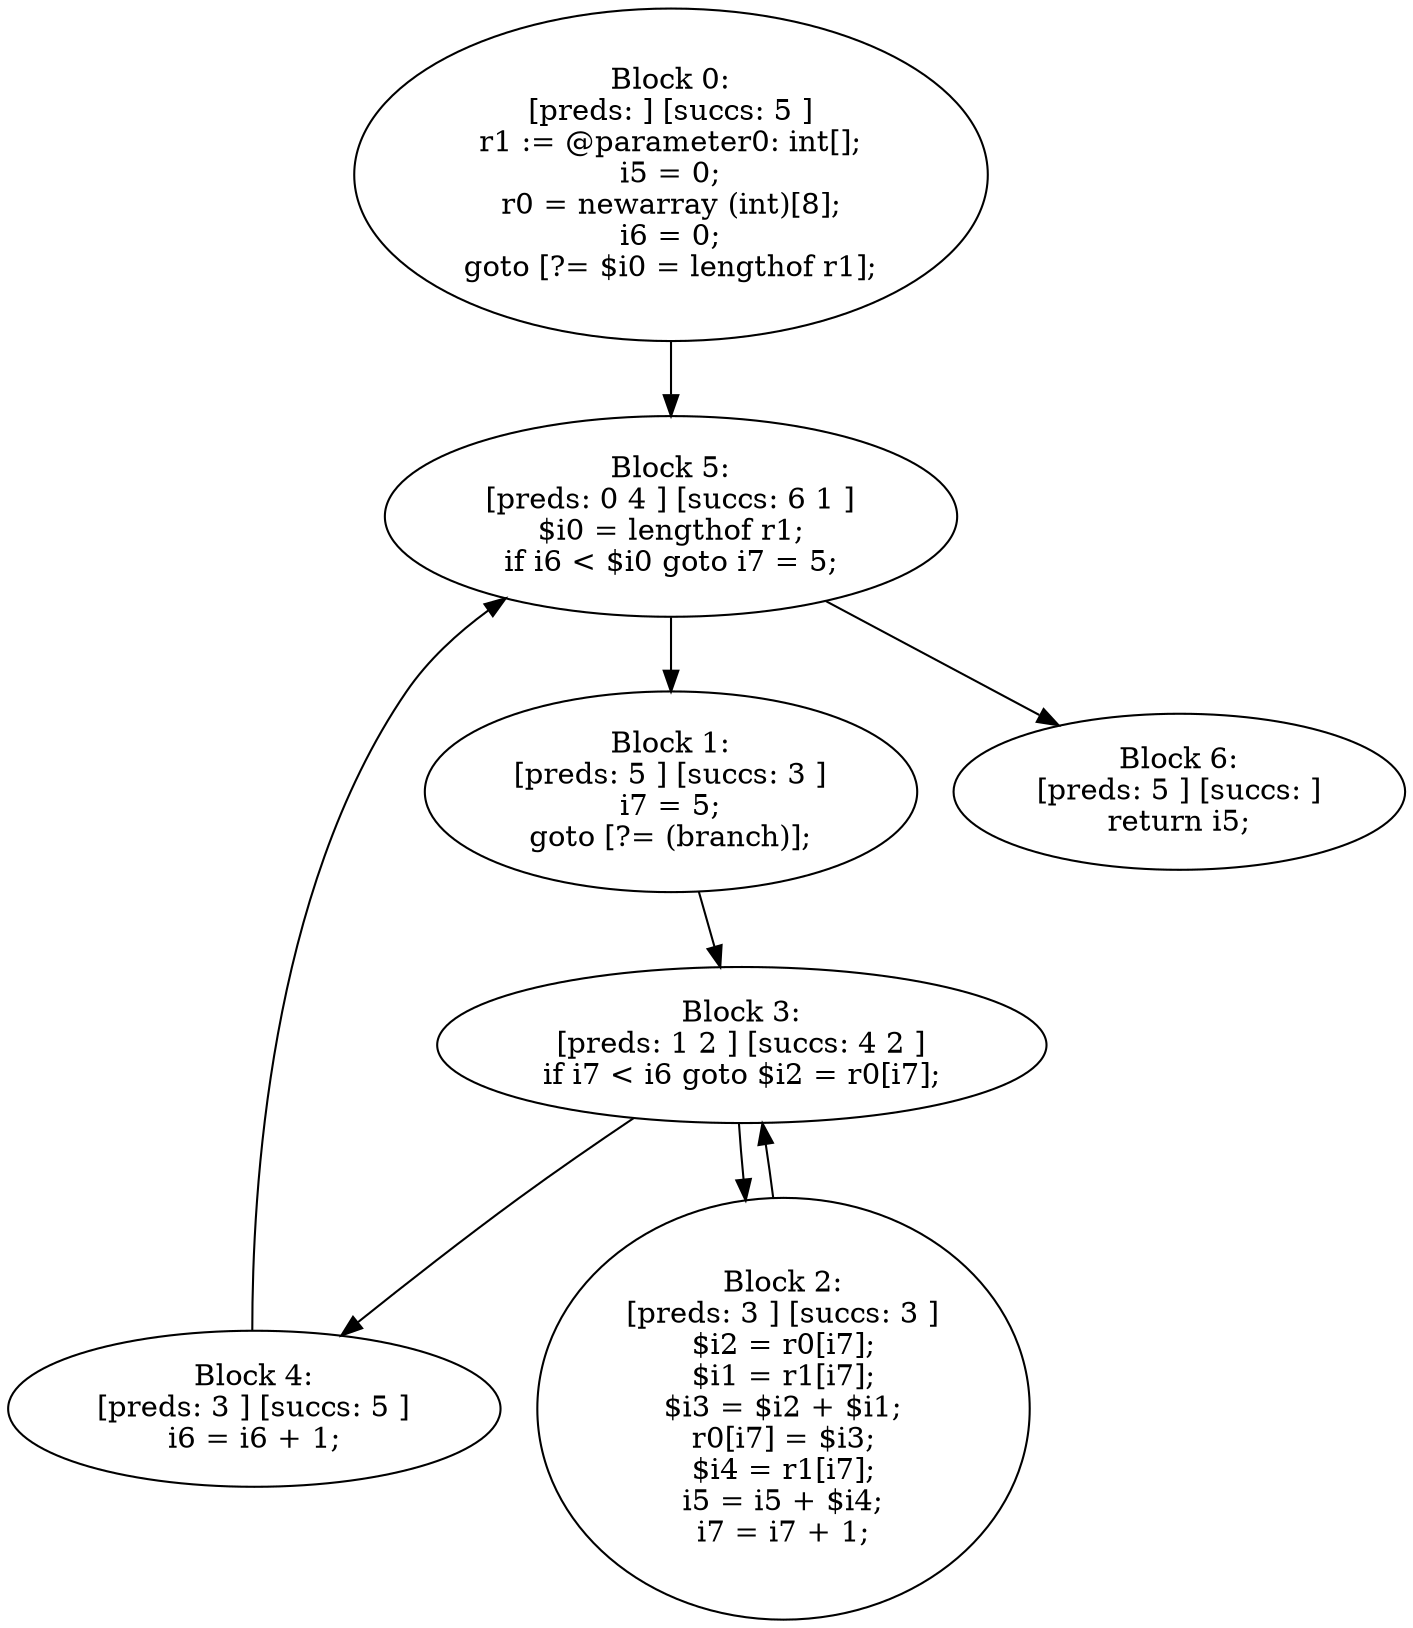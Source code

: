 digraph "unitGraph" {
    "Block 0:
[preds: ] [succs: 5 ]
r1 := @parameter0: int[];
i5 = 0;
r0 = newarray (int)[8];
i6 = 0;
goto [?= $i0 = lengthof r1];
"
    "Block 1:
[preds: 5 ] [succs: 3 ]
i7 = 5;
goto [?= (branch)];
"
    "Block 2:
[preds: 3 ] [succs: 3 ]
$i2 = r0[i7];
$i1 = r1[i7];
$i3 = $i2 + $i1;
r0[i7] = $i3;
$i4 = r1[i7];
i5 = i5 + $i4;
i7 = i7 + 1;
"
    "Block 3:
[preds: 1 2 ] [succs: 4 2 ]
if i7 < i6 goto $i2 = r0[i7];
"
    "Block 4:
[preds: 3 ] [succs: 5 ]
i6 = i6 + 1;
"
    "Block 5:
[preds: 0 4 ] [succs: 6 1 ]
$i0 = lengthof r1;
if i6 < $i0 goto i7 = 5;
"
    "Block 6:
[preds: 5 ] [succs: ]
return i5;
"
    "Block 0:
[preds: ] [succs: 5 ]
r1 := @parameter0: int[];
i5 = 0;
r0 = newarray (int)[8];
i6 = 0;
goto [?= $i0 = lengthof r1];
"->"Block 5:
[preds: 0 4 ] [succs: 6 1 ]
$i0 = lengthof r1;
if i6 < $i0 goto i7 = 5;
";
    "Block 1:
[preds: 5 ] [succs: 3 ]
i7 = 5;
goto [?= (branch)];
"->"Block 3:
[preds: 1 2 ] [succs: 4 2 ]
if i7 < i6 goto $i2 = r0[i7];
";
    "Block 2:
[preds: 3 ] [succs: 3 ]
$i2 = r0[i7];
$i1 = r1[i7];
$i3 = $i2 + $i1;
r0[i7] = $i3;
$i4 = r1[i7];
i5 = i5 + $i4;
i7 = i7 + 1;
"->"Block 3:
[preds: 1 2 ] [succs: 4 2 ]
if i7 < i6 goto $i2 = r0[i7];
";
    "Block 3:
[preds: 1 2 ] [succs: 4 2 ]
if i7 < i6 goto $i2 = r0[i7];
"->"Block 4:
[preds: 3 ] [succs: 5 ]
i6 = i6 + 1;
";
    "Block 3:
[preds: 1 2 ] [succs: 4 2 ]
if i7 < i6 goto $i2 = r0[i7];
"->"Block 2:
[preds: 3 ] [succs: 3 ]
$i2 = r0[i7];
$i1 = r1[i7];
$i3 = $i2 + $i1;
r0[i7] = $i3;
$i4 = r1[i7];
i5 = i5 + $i4;
i7 = i7 + 1;
";
    "Block 4:
[preds: 3 ] [succs: 5 ]
i6 = i6 + 1;
"->"Block 5:
[preds: 0 4 ] [succs: 6 1 ]
$i0 = lengthof r1;
if i6 < $i0 goto i7 = 5;
";
    "Block 5:
[preds: 0 4 ] [succs: 6 1 ]
$i0 = lengthof r1;
if i6 < $i0 goto i7 = 5;
"->"Block 6:
[preds: 5 ] [succs: ]
return i5;
";
    "Block 5:
[preds: 0 4 ] [succs: 6 1 ]
$i0 = lengthof r1;
if i6 < $i0 goto i7 = 5;
"->"Block 1:
[preds: 5 ] [succs: 3 ]
i7 = 5;
goto [?= (branch)];
";
}
